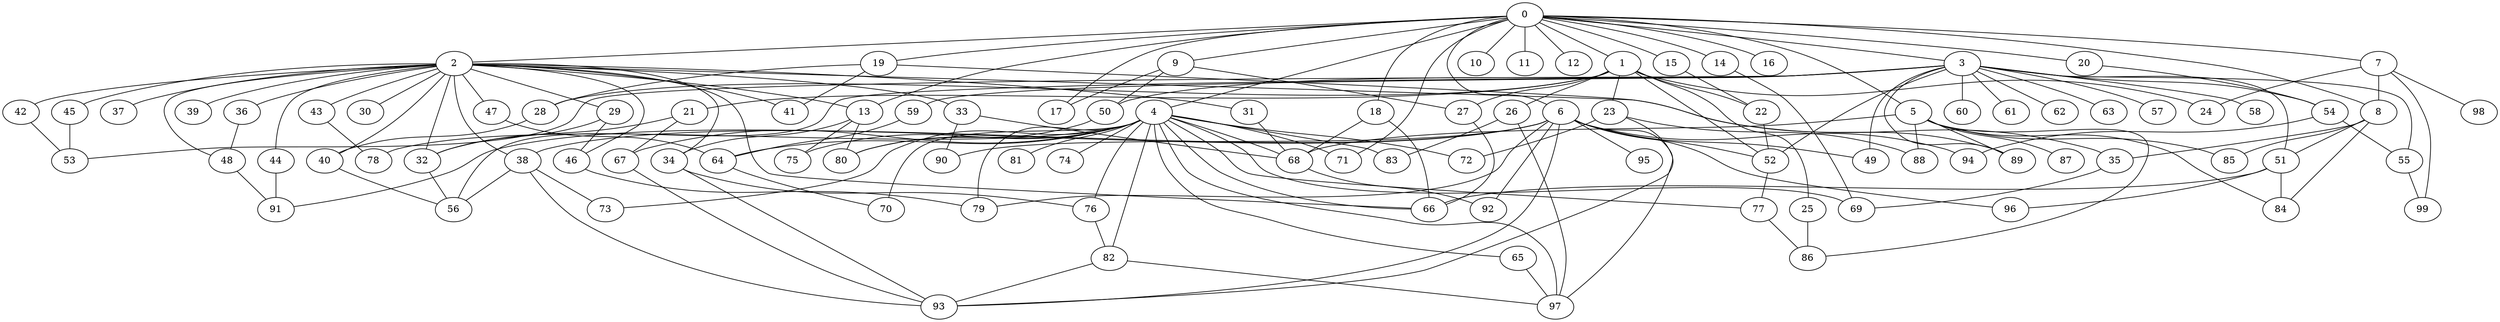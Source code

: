
graph graphname {
    0 -- 1
0 -- 2
0 -- 3
0 -- 4
0 -- 5
0 -- 6
0 -- 7
0 -- 8
0 -- 9
0 -- 10
0 -- 11
0 -- 12
0 -- 13
0 -- 14
0 -- 15
0 -- 16
0 -- 17
0 -- 18
0 -- 19
0 -- 20
0 -- 71
1 -- 21
1 -- 22
1 -- 23
1 -- 24
1 -- 25
1 -- 26
1 -- 27
1 -- 28
1 -- 52
2 -- 32
2 -- 34
2 -- 35
2 -- 36
2 -- 37
2 -- 38
2 -- 33
2 -- 40
2 -- 41
2 -- 42
2 -- 39
2 -- 44
2 -- 45
2 -- 46
2 -- 47
2 -- 48
2 -- 43
2 -- 29
2 -- 30
2 -- 31
2 -- 66
2 -- 13
3 -- 49
3 -- 50
3 -- 51
3 -- 52
3 -- 53
3 -- 54
3 -- 55
3 -- 56
3 -- 57
3 -- 58
3 -- 59
3 -- 60
3 -- 61
3 -- 62
3 -- 63
3 -- 89
4 -- 64
4 -- 66
4 -- 67
4 -- 68
4 -- 69
4 -- 70
4 -- 65
4 -- 72
4 -- 73
4 -- 74
4 -- 71
4 -- 76
4 -- 77
4 -- 78
4 -- 79
4 -- 80
4 -- 81
4 -- 75
4 -- 83
4 -- 82
4 -- 97
5 -- 84
5 -- 85
5 -- 86
5 -- 87
5 -- 88
5 -- 89
5 -- 68
6 -- 96
6 -- 97
6 -- 90
6 -- 91
6 -- 92
6 -- 93
6 -- 94
6 -- 95
6 -- 38
6 -- 52
6 -- 49
6 -- 79
7 -- 98
7 -- 99
7 -- 8
7 -- 24
8 -- 85
8 -- 84
8 -- 51
8 -- 35
9 -- 50
9 -- 17
9 -- 27
13 -- 80
13 -- 34
13 -- 75
14 -- 69
15 -- 22
18 -- 66
18 -- 68
19 -- 41
19 -- 28
19 -- 89
20 -- 54
21 -- 67
21 -- 32
22 -- 52
23 -- 93
23 -- 88
23 -- 72
25 -- 86
26 -- 97
26 -- 83
27 -- 66
28 -- 40
29 -- 46
29 -- 32
31 -- 68
32 -- 56
33 -- 68
33 -- 90
34 -- 93
34 -- 76
35 -- 69
36 -- 48
38 -- 93
38 -- 73
38 -- 56
40 -- 56
42 -- 53
43 -- 78
44 -- 91
45 -- 53
46 -- 79
47 -- 64
48 -- 91
50 -- 80
51 -- 96
51 -- 66
51 -- 84
52 -- 77
54 -- 55
54 -- 94
55 -- 99
59 -- 64
64 -- 70
65 -- 97
67 -- 93
68 -- 92
76 -- 82
77 -- 86
82 -- 97
82 -- 93

}
